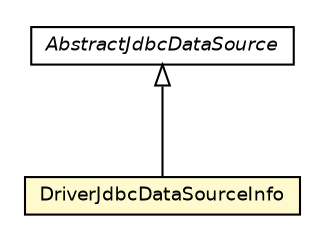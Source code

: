 #!/usr/local/bin/dot
#
# Class diagram 
# Generated by UmlGraph version 4.6 (http://www.spinellis.gr/sw/umlgraph)
#

digraph G {
	edge [fontname="Helvetica",fontsize=10,labelfontname="Helvetica",labelfontsize=10];
	node [fontname="Helvetica",fontsize=10,shape=plaintext];
	// org.synchronoss.cpo.jdbc.DriverJdbcDataSourceInfo
	c36008 [label=<<table border="0" cellborder="1" cellspacing="0" cellpadding="2" port="p" bgcolor="lemonChiffon" href="./DriverJdbcDataSourceInfo.html">
		<tr><td><table border="0" cellspacing="0" cellpadding="1">
			<tr><td> DriverJdbcDataSourceInfo </td></tr>
		</table></td></tr>
		</table>>, fontname="Helvetica", fontcolor="black", fontsize=9.0];
	// org.synchronoss.cpo.jdbc.AbstractJdbcDataSource
	c36012 [label=<<table border="0" cellborder="1" cellspacing="0" cellpadding="2" port="p" href="./AbstractJdbcDataSource.html">
		<tr><td><table border="0" cellspacing="0" cellpadding="1">
			<tr><td><font face="Helvetica-Oblique"> AbstractJdbcDataSource </font></td></tr>
		</table></td></tr>
		</table>>, fontname="Helvetica", fontcolor="black", fontsize=9.0];
	//org.synchronoss.cpo.jdbc.DriverJdbcDataSourceInfo extends org.synchronoss.cpo.jdbc.AbstractJdbcDataSource
	c36012:p -> c36008:p [dir=back,arrowtail=empty];
}

